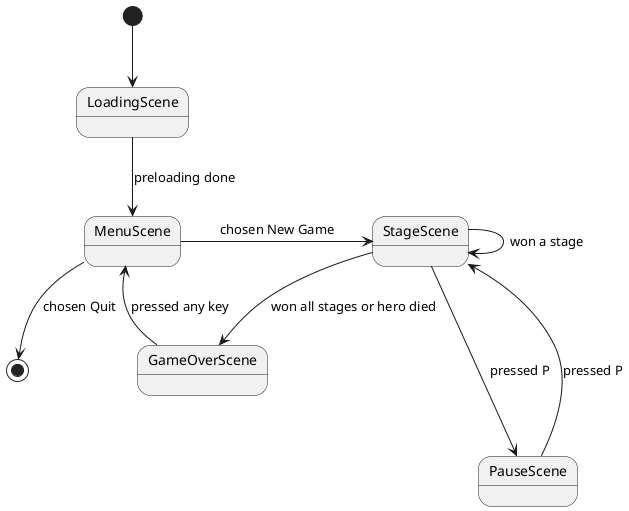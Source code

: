 @startuml
[*] --> LoadingScene
LoadingScene --> MenuScene : preloading done
MenuScene --> [*] : chosen Quit
MenuScene -> StageScene : chosen New Game
StageScene ---> PauseScene : pressed P
PauseScene ---> StageScene : pressed P
StageScene --> StageScene : won a stage
StageScene --> GameOverScene : won all stages or hero died
GameOverScene --> MenuScene : pressed any key
@enduml